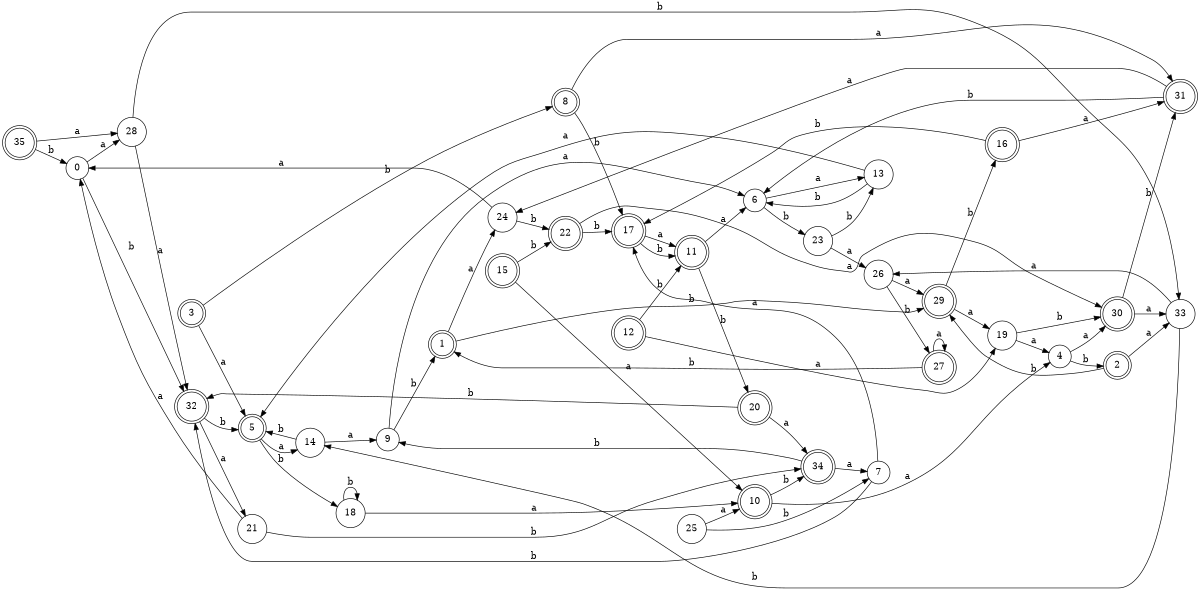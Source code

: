 digraph n29_8 {
__start0 [label="" shape="none"];

rankdir=LR;
size="8,5";

s0 [style="filled", color="black", fillcolor="white" shape="circle", label="0"];
s1 [style="rounded,filled", color="black", fillcolor="white" shape="doublecircle", label="1"];
s2 [style="rounded,filled", color="black", fillcolor="white" shape="doublecircle", label="2"];
s3 [style="rounded,filled", color="black", fillcolor="white" shape="doublecircle", label="3"];
s4 [style="filled", color="black", fillcolor="white" shape="circle", label="4"];
s5 [style="rounded,filled", color="black", fillcolor="white" shape="doublecircle", label="5"];
s6 [style="filled", color="black", fillcolor="white" shape="circle", label="6"];
s7 [style="filled", color="black", fillcolor="white" shape="circle", label="7"];
s8 [style="rounded,filled", color="black", fillcolor="white" shape="doublecircle", label="8"];
s9 [style="filled", color="black", fillcolor="white" shape="circle", label="9"];
s10 [style="rounded,filled", color="black", fillcolor="white" shape="doublecircle", label="10"];
s11 [style="rounded,filled", color="black", fillcolor="white" shape="doublecircle", label="11"];
s12 [style="rounded,filled", color="black", fillcolor="white" shape="doublecircle", label="12"];
s13 [style="filled", color="black", fillcolor="white" shape="circle", label="13"];
s14 [style="filled", color="black", fillcolor="white" shape="circle", label="14"];
s15 [style="rounded,filled", color="black", fillcolor="white" shape="doublecircle", label="15"];
s16 [style="rounded,filled", color="black", fillcolor="white" shape="doublecircle", label="16"];
s17 [style="rounded,filled", color="black", fillcolor="white" shape="doublecircle", label="17"];
s18 [style="filled", color="black", fillcolor="white" shape="circle", label="18"];
s19 [style="filled", color="black", fillcolor="white" shape="circle", label="19"];
s20 [style="rounded,filled", color="black", fillcolor="white" shape="doublecircle", label="20"];
s21 [style="filled", color="black", fillcolor="white" shape="circle", label="21"];
s22 [style="rounded,filled", color="black", fillcolor="white" shape="doublecircle", label="22"];
s23 [style="filled", color="black", fillcolor="white" shape="circle", label="23"];
s24 [style="filled", color="black", fillcolor="white" shape="circle", label="24"];
s25 [style="filled", color="black", fillcolor="white" shape="circle", label="25"];
s26 [style="filled", color="black", fillcolor="white" shape="circle", label="26"];
s27 [style="rounded,filled", color="black", fillcolor="white" shape="doublecircle", label="27"];
s28 [style="filled", color="black", fillcolor="white" shape="circle", label="28"];
s29 [style="rounded,filled", color="black", fillcolor="white" shape="doublecircle", label="29"];
s30 [style="rounded,filled", color="black", fillcolor="white" shape="doublecircle", label="30"];
s31 [style="rounded,filled", color="black", fillcolor="white" shape="doublecircle", label="31"];
s32 [style="rounded,filled", color="black", fillcolor="white" shape="doublecircle", label="32"];
s33 [style="filled", color="black", fillcolor="white" shape="circle", label="33"];
s34 [style="rounded,filled", color="black", fillcolor="white" shape="doublecircle", label="34"];
s35 [style="rounded,filled", color="black", fillcolor="white" shape="doublecircle", label="35"];
s0 -> s28 [label="a"];
s0 -> s32 [label="b"];
s1 -> s24 [label="a"];
s1 -> s29 [label="b"];
s2 -> s33 [label="a"];
s2 -> s29 [label="b"];
s3 -> s5 [label="a"];
s3 -> s8 [label="b"];
s4 -> s30 [label="a"];
s4 -> s2 [label="b"];
s5 -> s14 [label="a"];
s5 -> s18 [label="b"];
s6 -> s13 [label="a"];
s6 -> s23 [label="b"];
s7 -> s17 [label="a"];
s7 -> s32 [label="b"];
s8 -> s31 [label="a"];
s8 -> s17 [label="b"];
s9 -> s6 [label="a"];
s9 -> s1 [label="b"];
s10 -> s4 [label="a"];
s10 -> s34 [label="b"];
s11 -> s6 [label="a"];
s11 -> s20 [label="b"];
s12 -> s19 [label="a"];
s12 -> s11 [label="b"];
s13 -> s5 [label="a"];
s13 -> s6 [label="b"];
s14 -> s9 [label="a"];
s14 -> s5 [label="b"];
s15 -> s10 [label="a"];
s15 -> s22 [label="b"];
s16 -> s31 [label="a"];
s16 -> s17 [label="b"];
s17 -> s11 [label="a"];
s17 -> s11 [label="b"];
s18 -> s10 [label="a"];
s18 -> s18 [label="b"];
s19 -> s4 [label="a"];
s19 -> s30 [label="b"];
s20 -> s34 [label="a"];
s20 -> s32 [label="b"];
s21 -> s0 [label="a"];
s21 -> s34 [label="b"];
s22 -> s30 [label="a"];
s22 -> s17 [label="b"];
s23 -> s26 [label="a"];
s23 -> s13 [label="b"];
s24 -> s0 [label="a"];
s24 -> s22 [label="b"];
s25 -> s10 [label="a"];
s25 -> s7 [label="b"];
s26 -> s29 [label="a"];
s26 -> s27 [label="b"];
s27 -> s27 [label="a"];
s27 -> s1 [label="b"];
s28 -> s32 [label="a"];
s28 -> s33 [label="b"];
s29 -> s19 [label="a"];
s29 -> s16 [label="b"];
s30 -> s33 [label="a"];
s30 -> s31 [label="b"];
s31 -> s24 [label="a"];
s31 -> s6 [label="b"];
s32 -> s21 [label="a"];
s32 -> s5 [label="b"];
s33 -> s26 [label="a"];
s33 -> s14 [label="b"];
s34 -> s7 [label="a"];
s34 -> s9 [label="b"];
s35 -> s28 [label="a"];
s35 -> s0 [label="b"];

}